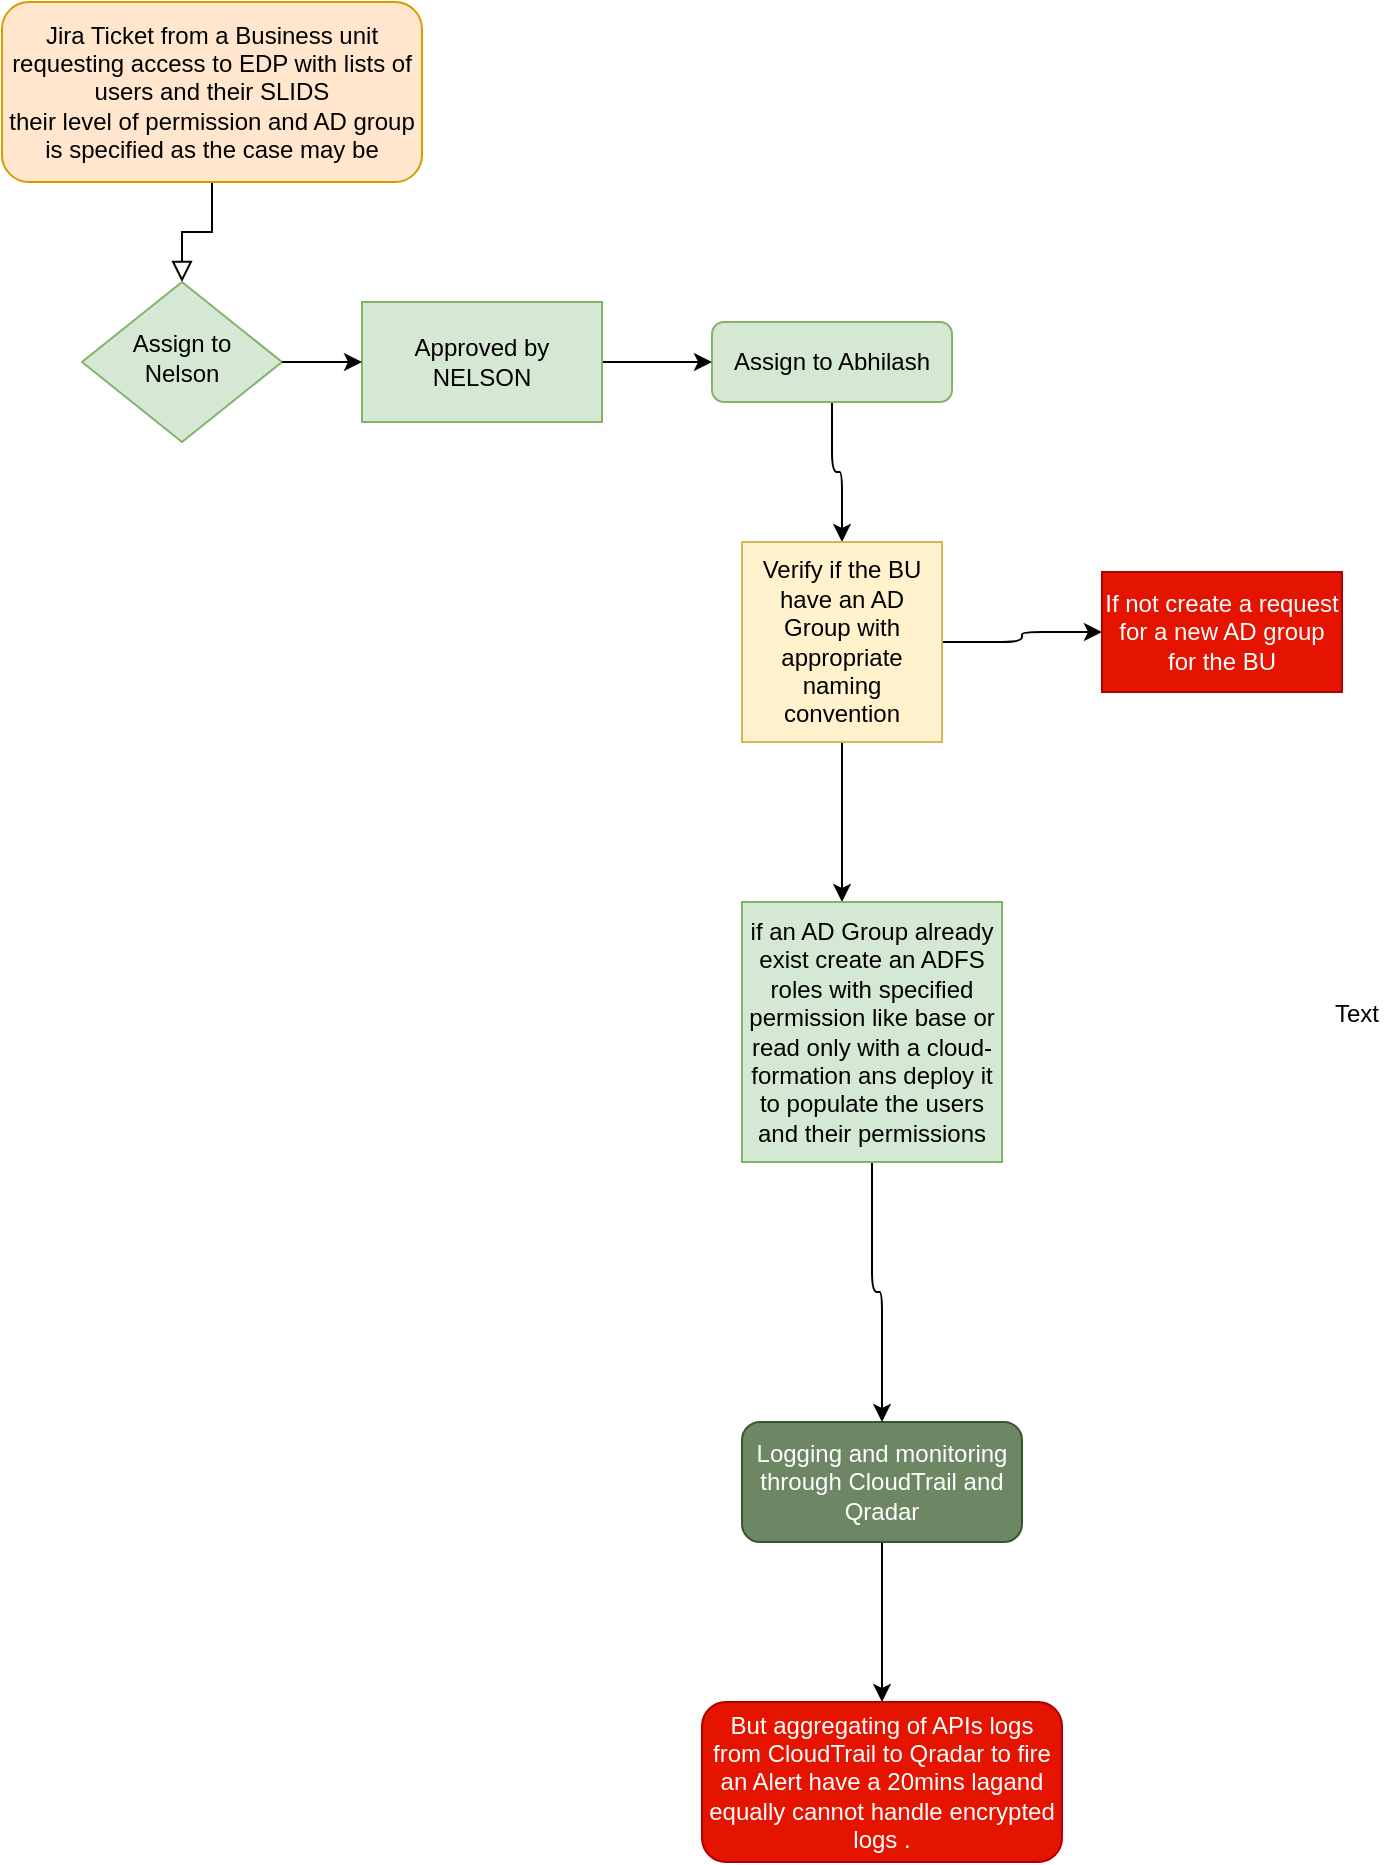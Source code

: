 <mxfile version="12.5.6" type="github">
  <diagram id="C5RBs43oDa-KdzZeNtuy" name="Page-1">
    <mxGraphModel dx="1424" dy="792" grid="1" gridSize="10" guides="1" tooltips="1" connect="1" arrows="1" fold="1" page="1" pageScale="1" pageWidth="827" pageHeight="1169" math="0" shadow="0">
      <root>
        <mxCell id="WIyWlLk6GJQsqaUBKTNV-0"/>
        <mxCell id="WIyWlLk6GJQsqaUBKTNV-1" parent="WIyWlLk6GJQsqaUBKTNV-0"/>
        <mxCell id="WIyWlLk6GJQsqaUBKTNV-2" value="" style="rounded=0;html=1;jettySize=auto;orthogonalLoop=1;fontSize=11;endArrow=block;endFill=0;endSize=8;strokeWidth=1;shadow=0;labelBackgroundColor=none;edgeStyle=orthogonalEdgeStyle;" parent="WIyWlLk6GJQsqaUBKTNV-1" source="WIyWlLk6GJQsqaUBKTNV-3" target="WIyWlLk6GJQsqaUBKTNV-6" edge="1">
          <mxGeometry relative="1" as="geometry"/>
        </mxCell>
        <mxCell id="WIyWlLk6GJQsqaUBKTNV-3" value="&lt;div align=&quot;center&quot;&gt;Jira Ticket from a Business unit &lt;br&gt;&lt;/div&gt;&lt;div align=&quot;center&quot;&gt;requesting access to EDP with lists of users and their SLIDS &lt;br&gt;&lt;/div&gt;&lt;div align=&quot;center&quot;&gt;their level of permission and AD group is specified as the case may be&lt;br&gt; &lt;/div&gt;" style="rounded=1;whiteSpace=wrap;html=1;fontSize=12;glass=0;strokeWidth=1;shadow=0;fillColor=#ffe6cc;strokeColor=#d79b00;" parent="WIyWlLk6GJQsqaUBKTNV-1" vertex="1">
          <mxGeometry x="130" y="30" width="210" height="90" as="geometry"/>
        </mxCell>
        <mxCell id="WIyWlLk6GJQsqaUBKTNV-6" value="Assign to Nelson " style="rhombus;whiteSpace=wrap;html=1;shadow=0;fontFamily=Helvetica;fontSize=12;align=center;strokeWidth=1;spacing=6;spacingTop=-4;fillColor=#d5e8d4;strokeColor=#82b366;" parent="WIyWlLk6GJQsqaUBKTNV-1" vertex="1">
          <mxGeometry x="170" y="170" width="100" height="80" as="geometry"/>
        </mxCell>
        <mxCell id="479KdQD7ZBqiYEr31Lz1-38" style="edgeStyle=orthogonalEdgeStyle;rounded=1;orthogonalLoop=1;jettySize=auto;html=1;entryX=0.5;entryY=0;entryDx=0;entryDy=0;" parent="WIyWlLk6GJQsqaUBKTNV-1" source="WIyWlLk6GJQsqaUBKTNV-7" target="479KdQD7ZBqiYEr31Lz1-7" edge="1">
          <mxGeometry relative="1" as="geometry"/>
        </mxCell>
        <mxCell id="WIyWlLk6GJQsqaUBKTNV-7" value="Assign to Abhilash " style="rounded=1;whiteSpace=wrap;html=1;fontSize=12;glass=0;strokeWidth=1;shadow=0;fillColor=#d5e8d4;strokeColor=#82b366;" parent="WIyWlLk6GJQsqaUBKTNV-1" vertex="1">
          <mxGeometry x="485" y="190" width="120" height="40" as="geometry"/>
        </mxCell>
        <mxCell id="479KdQD7ZBqiYEr31Lz1-45" value="" style="edgeStyle=orthogonalEdgeStyle;rounded=1;orthogonalLoop=1;jettySize=auto;html=1;" parent="WIyWlLk6GJQsqaUBKTNV-1" source="WIyWlLk6GJQsqaUBKTNV-11" target="479KdQD7ZBqiYEr31Lz1-44" edge="1">
          <mxGeometry relative="1" as="geometry"/>
        </mxCell>
        <mxCell id="WIyWlLk6GJQsqaUBKTNV-11" value="Logging and monitoring through CloudTrail and Qradar" style="rounded=1;whiteSpace=wrap;html=1;fontSize=12;glass=0;strokeWidth=1;shadow=0;fillColor=#6d8764;strokeColor=#3A5431;fontColor=#ffffff;" parent="WIyWlLk6GJQsqaUBKTNV-1" vertex="1">
          <mxGeometry x="500" y="740" width="140" height="60" as="geometry"/>
        </mxCell>
        <mxCell id="479KdQD7ZBqiYEr31Lz1-44" value="But aggregating of APIs logs from CloudTrail to Qradar to fire an Alert have a 20mins lagand equally cannot handle encrypted logs . " style="rounded=1;whiteSpace=wrap;html=1;fontSize=12;glass=0;strokeWidth=1;shadow=0;fillColor=#e51400;strokeColor=#B20000;fontColor=#ffffff;" parent="WIyWlLk6GJQsqaUBKTNV-1" vertex="1">
          <mxGeometry x="480" y="880" width="180" height="80" as="geometry"/>
        </mxCell>
        <mxCell id="WIyWlLk6GJQsqaUBKTNV-12" value="If not create a request for a new AD group for the BU " style="rounded=1;whiteSpace=wrap;html=1;fontSize=12;glass=0;strokeWidth=1;shadow=0;arcSize=0;fillColor=#e51400;strokeColor=#B20000;fontColor=#ffffff;" parent="WIyWlLk6GJQsqaUBKTNV-1" vertex="1">
          <mxGeometry x="680" y="315" width="120" height="60" as="geometry"/>
        </mxCell>
        <mxCell id="479KdQD7ZBqiYEr31Lz1-36" value="" style="edgeStyle=orthogonalEdgeStyle;curved=1;orthogonalLoop=1;jettySize=auto;html=1;" parent="WIyWlLk6GJQsqaUBKTNV-1" source="479KdQD7ZBqiYEr31Lz1-7" edge="1">
          <mxGeometry relative="1" as="geometry">
            <mxPoint x="550" y="480" as="targetPoint"/>
          </mxGeometry>
        </mxCell>
        <mxCell id="479KdQD7ZBqiYEr31Lz1-37" value="" style="edgeStyle=orthogonalEdgeStyle;orthogonalLoop=1;jettySize=auto;html=1;rounded=1;" parent="WIyWlLk6GJQsqaUBKTNV-1" source="479KdQD7ZBqiYEr31Lz1-7" target="WIyWlLk6GJQsqaUBKTNV-12" edge="1">
          <mxGeometry relative="1" as="geometry"/>
        </mxCell>
        <mxCell id="479KdQD7ZBqiYEr31Lz1-7" value="Verify if the BU have an AD Group with appropriate naming convention" style="whiteSpace=wrap;html=1;aspect=fixed;fillColor=#fff2cc;strokeColor=#d6b656;" parent="WIyWlLk6GJQsqaUBKTNV-1" vertex="1">
          <mxGeometry x="500" y="300" width="100" height="100" as="geometry"/>
        </mxCell>
        <mxCell id="479KdQD7ZBqiYEr31Lz1-43" value="" style="edgeStyle=orthogonalEdgeStyle;rounded=1;orthogonalLoop=1;jettySize=auto;html=1;entryX=0.5;entryY=0;entryDx=0;entryDy=0;" parent="WIyWlLk6GJQsqaUBKTNV-1" source="479KdQD7ZBqiYEr31Lz1-12" target="WIyWlLk6GJQsqaUBKTNV-11" edge="1">
          <mxGeometry relative="1" as="geometry">
            <mxPoint x="565" y="690" as="targetPoint"/>
          </mxGeometry>
        </mxCell>
        <mxCell id="479KdQD7ZBqiYEr31Lz1-12" value="&lt;div&gt;if an AD Group already &lt;br&gt;&lt;/div&gt;&lt;div&gt;exist create an ADFS roles with specified permission like base or read only with a cloud-formation ans deploy it to populate the users and their permissions &lt;br&gt;&lt;/div&gt;" style="whiteSpace=wrap;html=1;aspect=fixed;fillColor=#d5e8d4;strokeColor=#82b366;" parent="WIyWlLk6GJQsqaUBKTNV-1" vertex="1">
          <mxGeometry x="500" y="480" width="130" height="130" as="geometry"/>
        </mxCell>
        <mxCell id="479KdQD7ZBqiYEr31Lz1-39" value="" style="edgeStyle=orthogonalEdgeStyle;rounded=1;orthogonalLoop=1;jettySize=auto;html=1;" parent="WIyWlLk6GJQsqaUBKTNV-1" source="479KdQD7ZBqiYEr31Lz1-15" target="WIyWlLk6GJQsqaUBKTNV-7" edge="1">
          <mxGeometry relative="1" as="geometry"/>
        </mxCell>
        <mxCell id="479KdQD7ZBqiYEr31Lz1-15" value="Approved by NELSON " style="rounded=0;whiteSpace=wrap;html=1;fillColor=#d5e8d4;strokeColor=#82b366;" parent="WIyWlLk6GJQsqaUBKTNV-1" vertex="1">
          <mxGeometry x="310" y="180" width="120" height="60" as="geometry"/>
        </mxCell>
        <mxCell id="479KdQD7ZBqiYEr31Lz1-20" value="" style="endArrow=classic;html=1;exitX=1;exitY=0.5;exitDx=0;exitDy=0;" parent="WIyWlLk6GJQsqaUBKTNV-1" source="WIyWlLk6GJQsqaUBKTNV-6" edge="1">
          <mxGeometry width="50" height="50" relative="1" as="geometry">
            <mxPoint x="280" y="210" as="sourcePoint"/>
            <mxPoint x="310" y="210" as="targetPoint"/>
          </mxGeometry>
        </mxCell>
        <mxCell id="479KdQD7ZBqiYEr31Lz1-32" value="Text" style="text;html=1;align=center;verticalAlign=middle;resizable=0;points=[];autosize=1;" parent="WIyWlLk6GJQsqaUBKTNV-1" vertex="1">
          <mxGeometry x="787" y="526" width="40" height="20" as="geometry"/>
        </mxCell>
      </root>
    </mxGraphModel>
  </diagram>
</mxfile>
